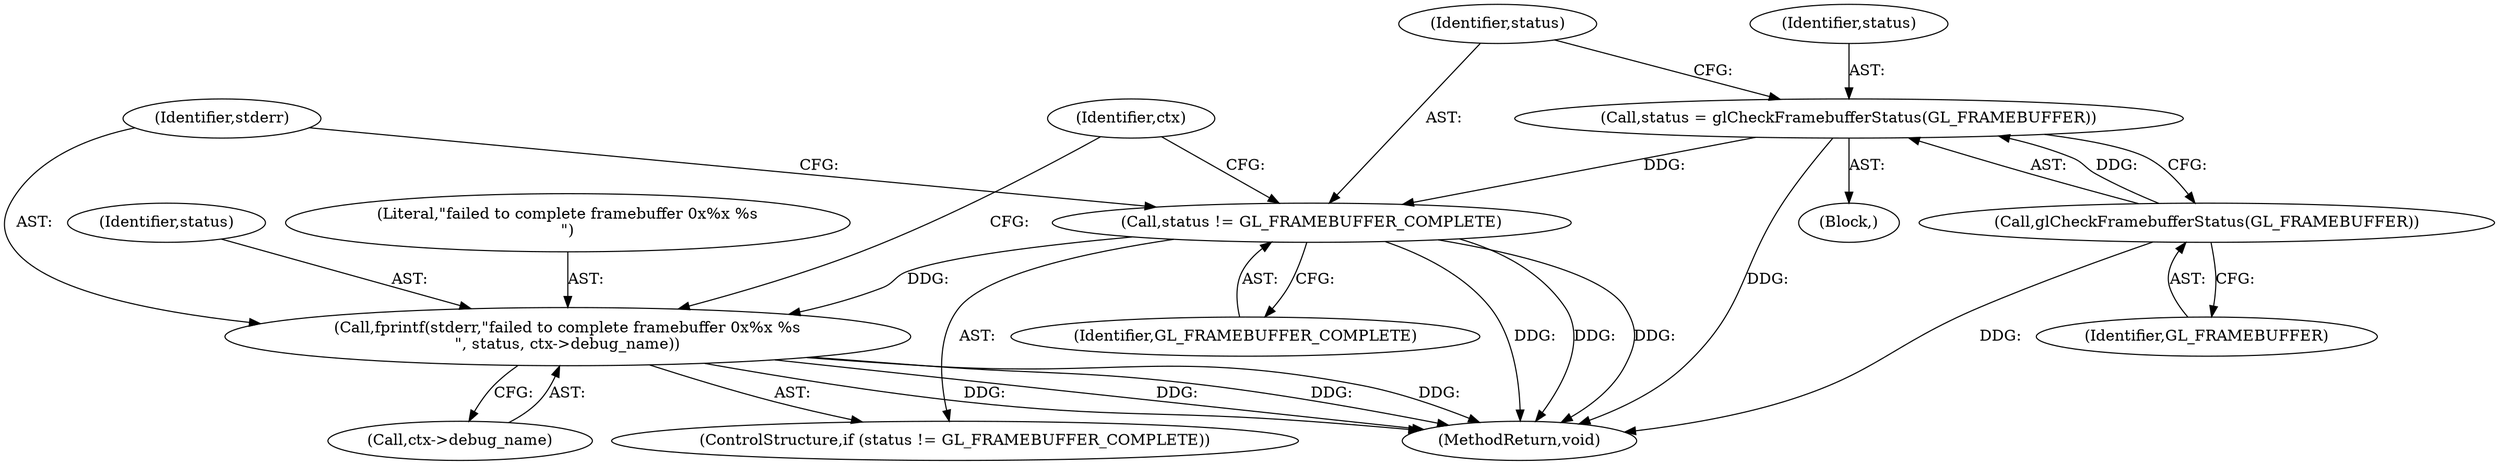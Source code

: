digraph "0_virglrenderer_48f67f60967f963b698ec8df57ec6912a43d6282_0@API" {
"1000516" [label="(Call,fprintf(stderr,\"failed to complete framebuffer 0x%x %s\n\", status, ctx->debug_name))"];
"1000513" [label="(Call,status != GL_FRAMEBUFFER_COMPLETE)"];
"1000508" [label="(Call,status = glCheckFramebufferStatus(GL_FRAMEBUFFER))"];
"1000510" [label="(Call,glCheckFramebufferStatus(GL_FRAMEBUFFER))"];
"1000517" [label="(Identifier,stderr)"];
"1000508" [label="(Call,status = glCheckFramebufferStatus(GL_FRAMEBUFFER))"];
"1000512" [label="(ControlStructure,if (status != GL_FRAMEBUFFER_COMPLETE))"];
"1000513" [label="(Call,status != GL_FRAMEBUFFER_COMPLETE)"];
"1000520" [label="(Call,ctx->debug_name)"];
"1000514" [label="(Identifier,status)"];
"1000507" [label="(Block,)"];
"1000516" [label="(Call,fprintf(stderr,\"failed to complete framebuffer 0x%x %s\n\", status, ctx->debug_name))"];
"1000530" [label="(MethodReturn,void)"];
"1000511" [label="(Identifier,GL_FRAMEBUFFER)"];
"1000526" [label="(Identifier,ctx)"];
"1000509" [label="(Identifier,status)"];
"1000510" [label="(Call,glCheckFramebufferStatus(GL_FRAMEBUFFER))"];
"1000515" [label="(Identifier,GL_FRAMEBUFFER_COMPLETE)"];
"1000519" [label="(Identifier,status)"];
"1000518" [label="(Literal,\"failed to complete framebuffer 0x%x %s\n\")"];
"1000516" -> "1000512"  [label="AST: "];
"1000516" -> "1000520"  [label="CFG: "];
"1000517" -> "1000516"  [label="AST: "];
"1000518" -> "1000516"  [label="AST: "];
"1000519" -> "1000516"  [label="AST: "];
"1000520" -> "1000516"  [label="AST: "];
"1000526" -> "1000516"  [label="CFG: "];
"1000516" -> "1000530"  [label="DDG: "];
"1000516" -> "1000530"  [label="DDG: "];
"1000516" -> "1000530"  [label="DDG: "];
"1000516" -> "1000530"  [label="DDG: "];
"1000513" -> "1000516"  [label="DDG: "];
"1000513" -> "1000512"  [label="AST: "];
"1000513" -> "1000515"  [label="CFG: "];
"1000514" -> "1000513"  [label="AST: "];
"1000515" -> "1000513"  [label="AST: "];
"1000517" -> "1000513"  [label="CFG: "];
"1000526" -> "1000513"  [label="CFG: "];
"1000513" -> "1000530"  [label="DDG: "];
"1000513" -> "1000530"  [label="DDG: "];
"1000513" -> "1000530"  [label="DDG: "];
"1000508" -> "1000513"  [label="DDG: "];
"1000508" -> "1000507"  [label="AST: "];
"1000508" -> "1000510"  [label="CFG: "];
"1000509" -> "1000508"  [label="AST: "];
"1000510" -> "1000508"  [label="AST: "];
"1000514" -> "1000508"  [label="CFG: "];
"1000508" -> "1000530"  [label="DDG: "];
"1000510" -> "1000508"  [label="DDG: "];
"1000510" -> "1000511"  [label="CFG: "];
"1000511" -> "1000510"  [label="AST: "];
"1000510" -> "1000530"  [label="DDG: "];
}
